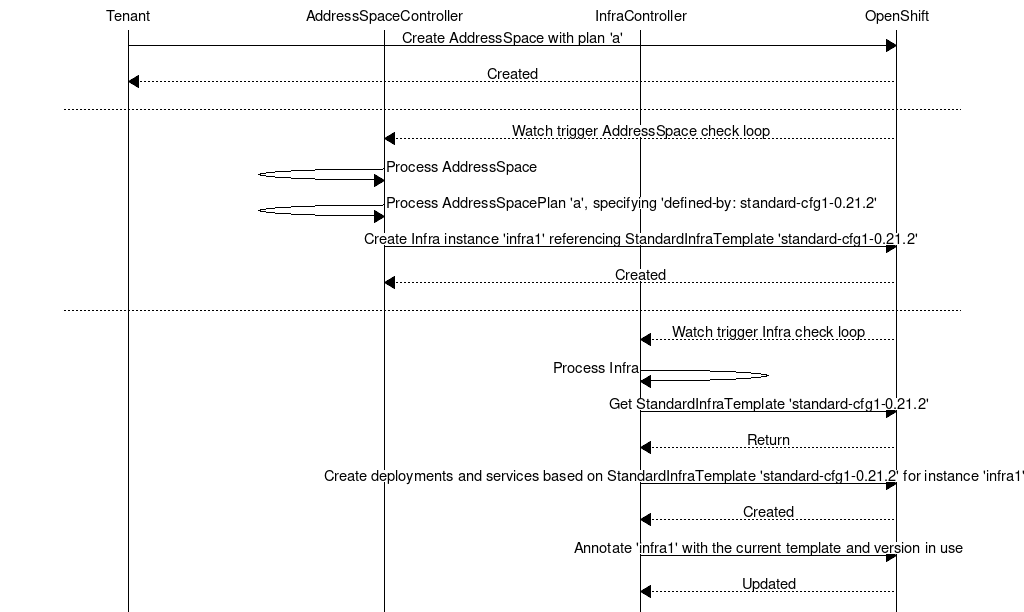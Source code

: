 msc {
    width = "1024";
    Tenant,AddressSpaceController,InfraController,OpenShift;

    Tenant => OpenShift[ label = "Create AddressSpace with plan 'a'" ];
    Tenant << OpenShift [ label = "Created" ];

    --- ;

    AddressSpaceController << OpenShift [ label = "Watch trigger AddressSpace check loop" ];
    AddressSpaceController => AddressSpaceController [ label = "Process AddressSpace" ];
    AddressSpaceController => AddressSpaceController [ label = "Process AddressSpacePlan 'a', specifying 'defined-by: standard-cfg1-0.21.2'"];

    AddressSpaceController => OpenShift [ label = "Create Infra instance 'infra1' referencing StandardInfraTemplate 'standard-cfg1-0.21.2'"];
    AddressSpaceController << OpenShift [ label = "Created" ];

    --- ;

    InfraController << OpenShift [ label = "Watch trigger Infra check loop" ];
    InfraController => InfraController [ label = "Process Infra" ];
    InfraController => OpenShift [ label = "Get StandardInfraTemplate 'standard-cfg1-0.21.2'"];
    InfraController << OpenShift [ label = "Return" ];
    InfraController => OpenShift [ label = "Create deployments and services based on StandardInfraTemplate 'standard-cfg1-0.21.2' for instance 'infra1'" ];
    InfraController << OpenShift [ label = "Created" ];
    InfraController => OpenShift [ label = "Annotate 'infra1' with the current template and version in use" ];
    InfraController << OpenShift [ label = "Updated" ];
}

